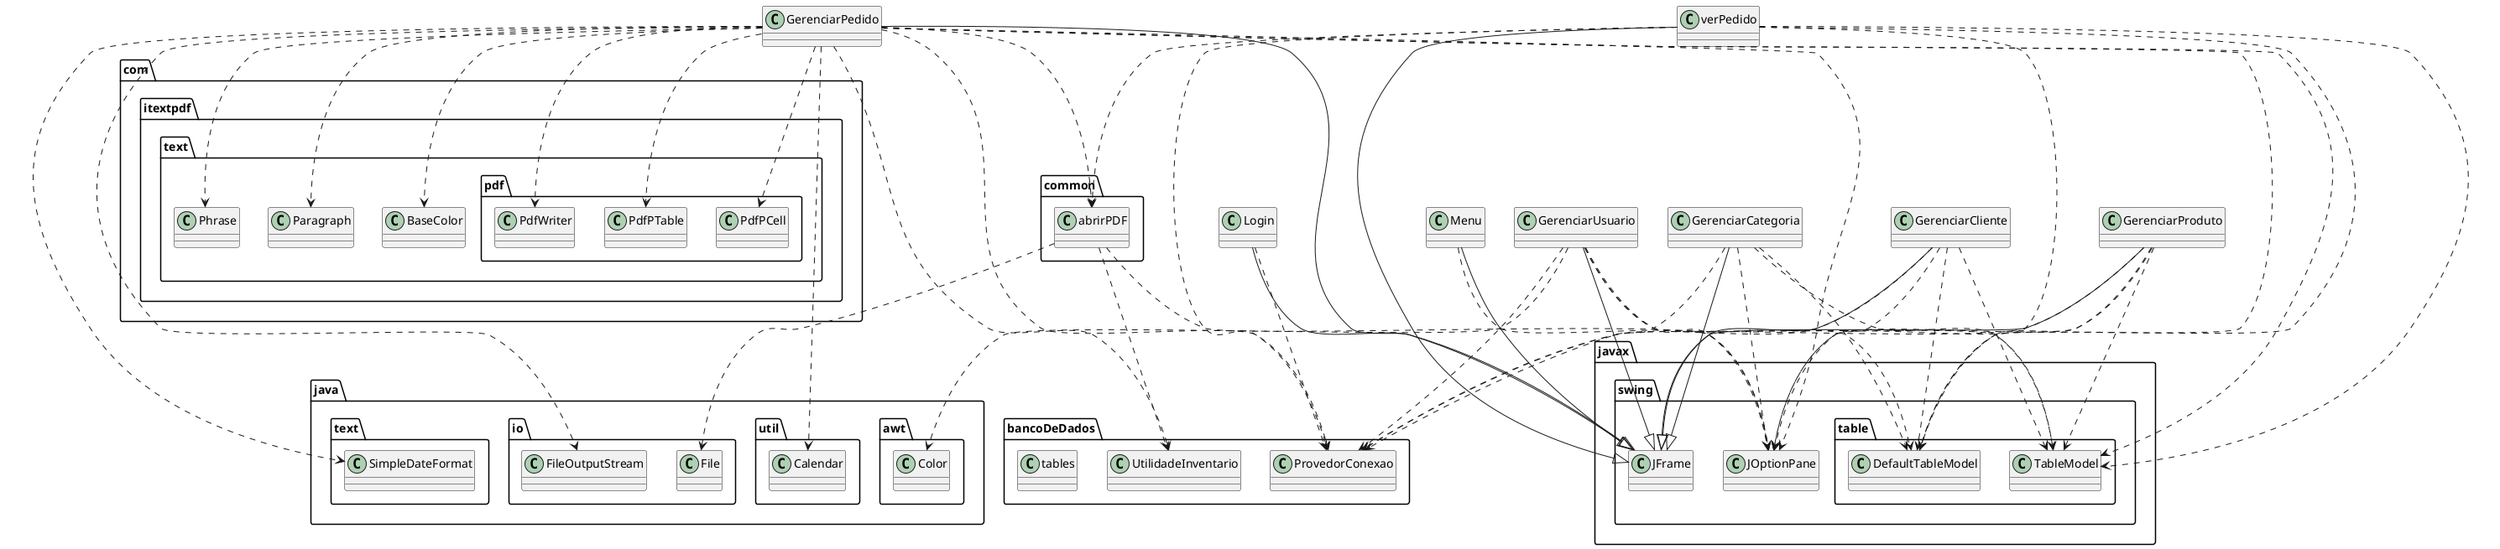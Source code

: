 @startuml
class GerenciarCategoria
class GerenciarCliente
class GerenciarPedido
class GerenciarProduto
class GerenciarUsuario
class Login
class Menu
class bancoDeDados.ProvedorConexao
class bancoDeDados.UtilidadeInventario
class bancoDeDados.tables
class com.itextpdf.text.BaseColor
class com.itextpdf.text.Paragraph
class com.itextpdf.text.Phrase
class com.itextpdf.text.pdf.PdfPCell
class com.itextpdf.text.pdf.PdfPTable
class com.itextpdf.text.pdf.PdfWriter
class common.abrirPDF
class java.awt.Color
class java.io.File
class java.io.FileOutputStream
class java.text.SimpleDateFormat
class java.util.Calendar
class javax.swing.JFrame
class javax.swing.JOptionPane
class javax.swing.table.DefaultTableModel
class javax.swing.table.TableModel
class verPedido
GerenciarCategoria ..> bancoDeDados.ProvedorConexao
GerenciarCategoria --|> javax.swing.JFrame
GerenciarCategoria ..> javax.swing.JOptionPane
GerenciarCategoria ..> javax.swing.table.DefaultTableModel
GerenciarCategoria ..> javax.swing.table.TableModel
GerenciarCliente ..> bancoDeDados.ProvedorConexao
GerenciarCliente --|> javax.swing.JFrame
GerenciarCliente ..> javax.swing.JOptionPane
GerenciarCliente ..> javax.swing.table.DefaultTableModel
GerenciarCliente ..> javax.swing.table.TableModel
GerenciarPedido ..> bancoDeDados.ProvedorConexao
GerenciarPedido ..> bancoDeDados.UtilidadeInventario
GerenciarPedido ..> com.itextpdf.text.BaseColor
GerenciarPedido ..> com.itextpdf.text.Paragraph
GerenciarPedido ..> com.itextpdf.text.Phrase
GerenciarPedido ..> com.itextpdf.text.pdf.PdfPCell
GerenciarPedido ..> com.itextpdf.text.pdf.PdfPTable
GerenciarPedido ..> com.itextpdf.text.pdf.PdfWriter
GerenciarPedido ..> common.abrirPDF
GerenciarPedido ..> java.io.FileOutputStream
GerenciarPedido ..> java.text.SimpleDateFormat
GerenciarPedido ..> java.util.Calendar
GerenciarPedido --|> javax.swing.JFrame
GerenciarPedido ..> javax.swing.JOptionPane
GerenciarPedido ..> javax.swing.table.DefaultTableModel
GerenciarPedido ..> javax.swing.table.TableModel
GerenciarProduto ..> bancoDeDados.ProvedorConexao
GerenciarProduto --|> javax.swing.JFrame
GerenciarProduto ..> javax.swing.JOptionPane
GerenciarProduto ..> javax.swing.table.DefaultTableModel
GerenciarProduto ..> javax.swing.table.TableModel
GerenciarUsuario ..> bancoDeDados.ProvedorConexao
GerenciarUsuario ..> java.awt.Color
GerenciarUsuario --|> javax.swing.JFrame
GerenciarUsuario ..> javax.swing.JOptionPane
GerenciarUsuario ..> javax.swing.table.DefaultTableModel
GerenciarUsuario ..> javax.swing.table.TableModel
Login ..> bancoDeDados.ProvedorConexao
Login --|> javax.swing.JFrame
Menu --|> javax.swing.JFrame
Menu ..> javax.swing.JOptionPane
common.abrirPDF ..> bancoDeDados.UtilidadeInventario
common.abrirPDF ..> java.io.File
common.abrirPDF ..> javax.swing.JOptionPane
verPedido ..> bancoDeDados.ProvedorConexao
verPedido ..> common.abrirPDF
verPedido --|> javax.swing.JFrame
verPedido ..> javax.swing.JOptionPane
verPedido ..> javax.swing.table.DefaultTableModel
verPedido ..> javax.swing.table.TableModel
@enduml
